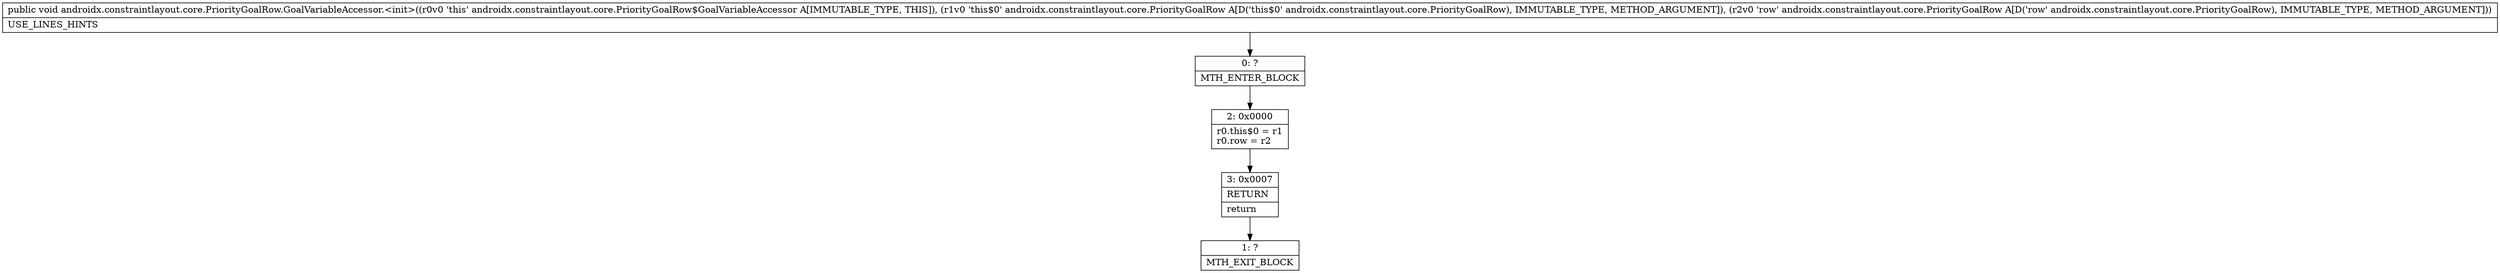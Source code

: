 digraph "CFG forandroidx.constraintlayout.core.PriorityGoalRow.GoalVariableAccessor.\<init\>(Landroidx\/constraintlayout\/core\/PriorityGoalRow;Landroidx\/constraintlayout\/core\/PriorityGoalRow;)V" {
Node_0 [shape=record,label="{0\:\ ?|MTH_ENTER_BLOCK\l}"];
Node_2 [shape=record,label="{2\:\ 0x0000|r0.this$0 = r1\lr0.row = r2\l}"];
Node_3 [shape=record,label="{3\:\ 0x0007|RETURN\l|return\l}"];
Node_1 [shape=record,label="{1\:\ ?|MTH_EXIT_BLOCK\l}"];
MethodNode[shape=record,label="{public void androidx.constraintlayout.core.PriorityGoalRow.GoalVariableAccessor.\<init\>((r0v0 'this' androidx.constraintlayout.core.PriorityGoalRow$GoalVariableAccessor A[IMMUTABLE_TYPE, THIS]), (r1v0 'this$0' androidx.constraintlayout.core.PriorityGoalRow A[D('this$0' androidx.constraintlayout.core.PriorityGoalRow), IMMUTABLE_TYPE, METHOD_ARGUMENT]), (r2v0 'row' androidx.constraintlayout.core.PriorityGoalRow A[D('row' androidx.constraintlayout.core.PriorityGoalRow), IMMUTABLE_TYPE, METHOD_ARGUMENT]))  | USE_LINES_HINTS\l}"];
MethodNode -> Node_0;Node_0 -> Node_2;
Node_2 -> Node_3;
Node_3 -> Node_1;
}

